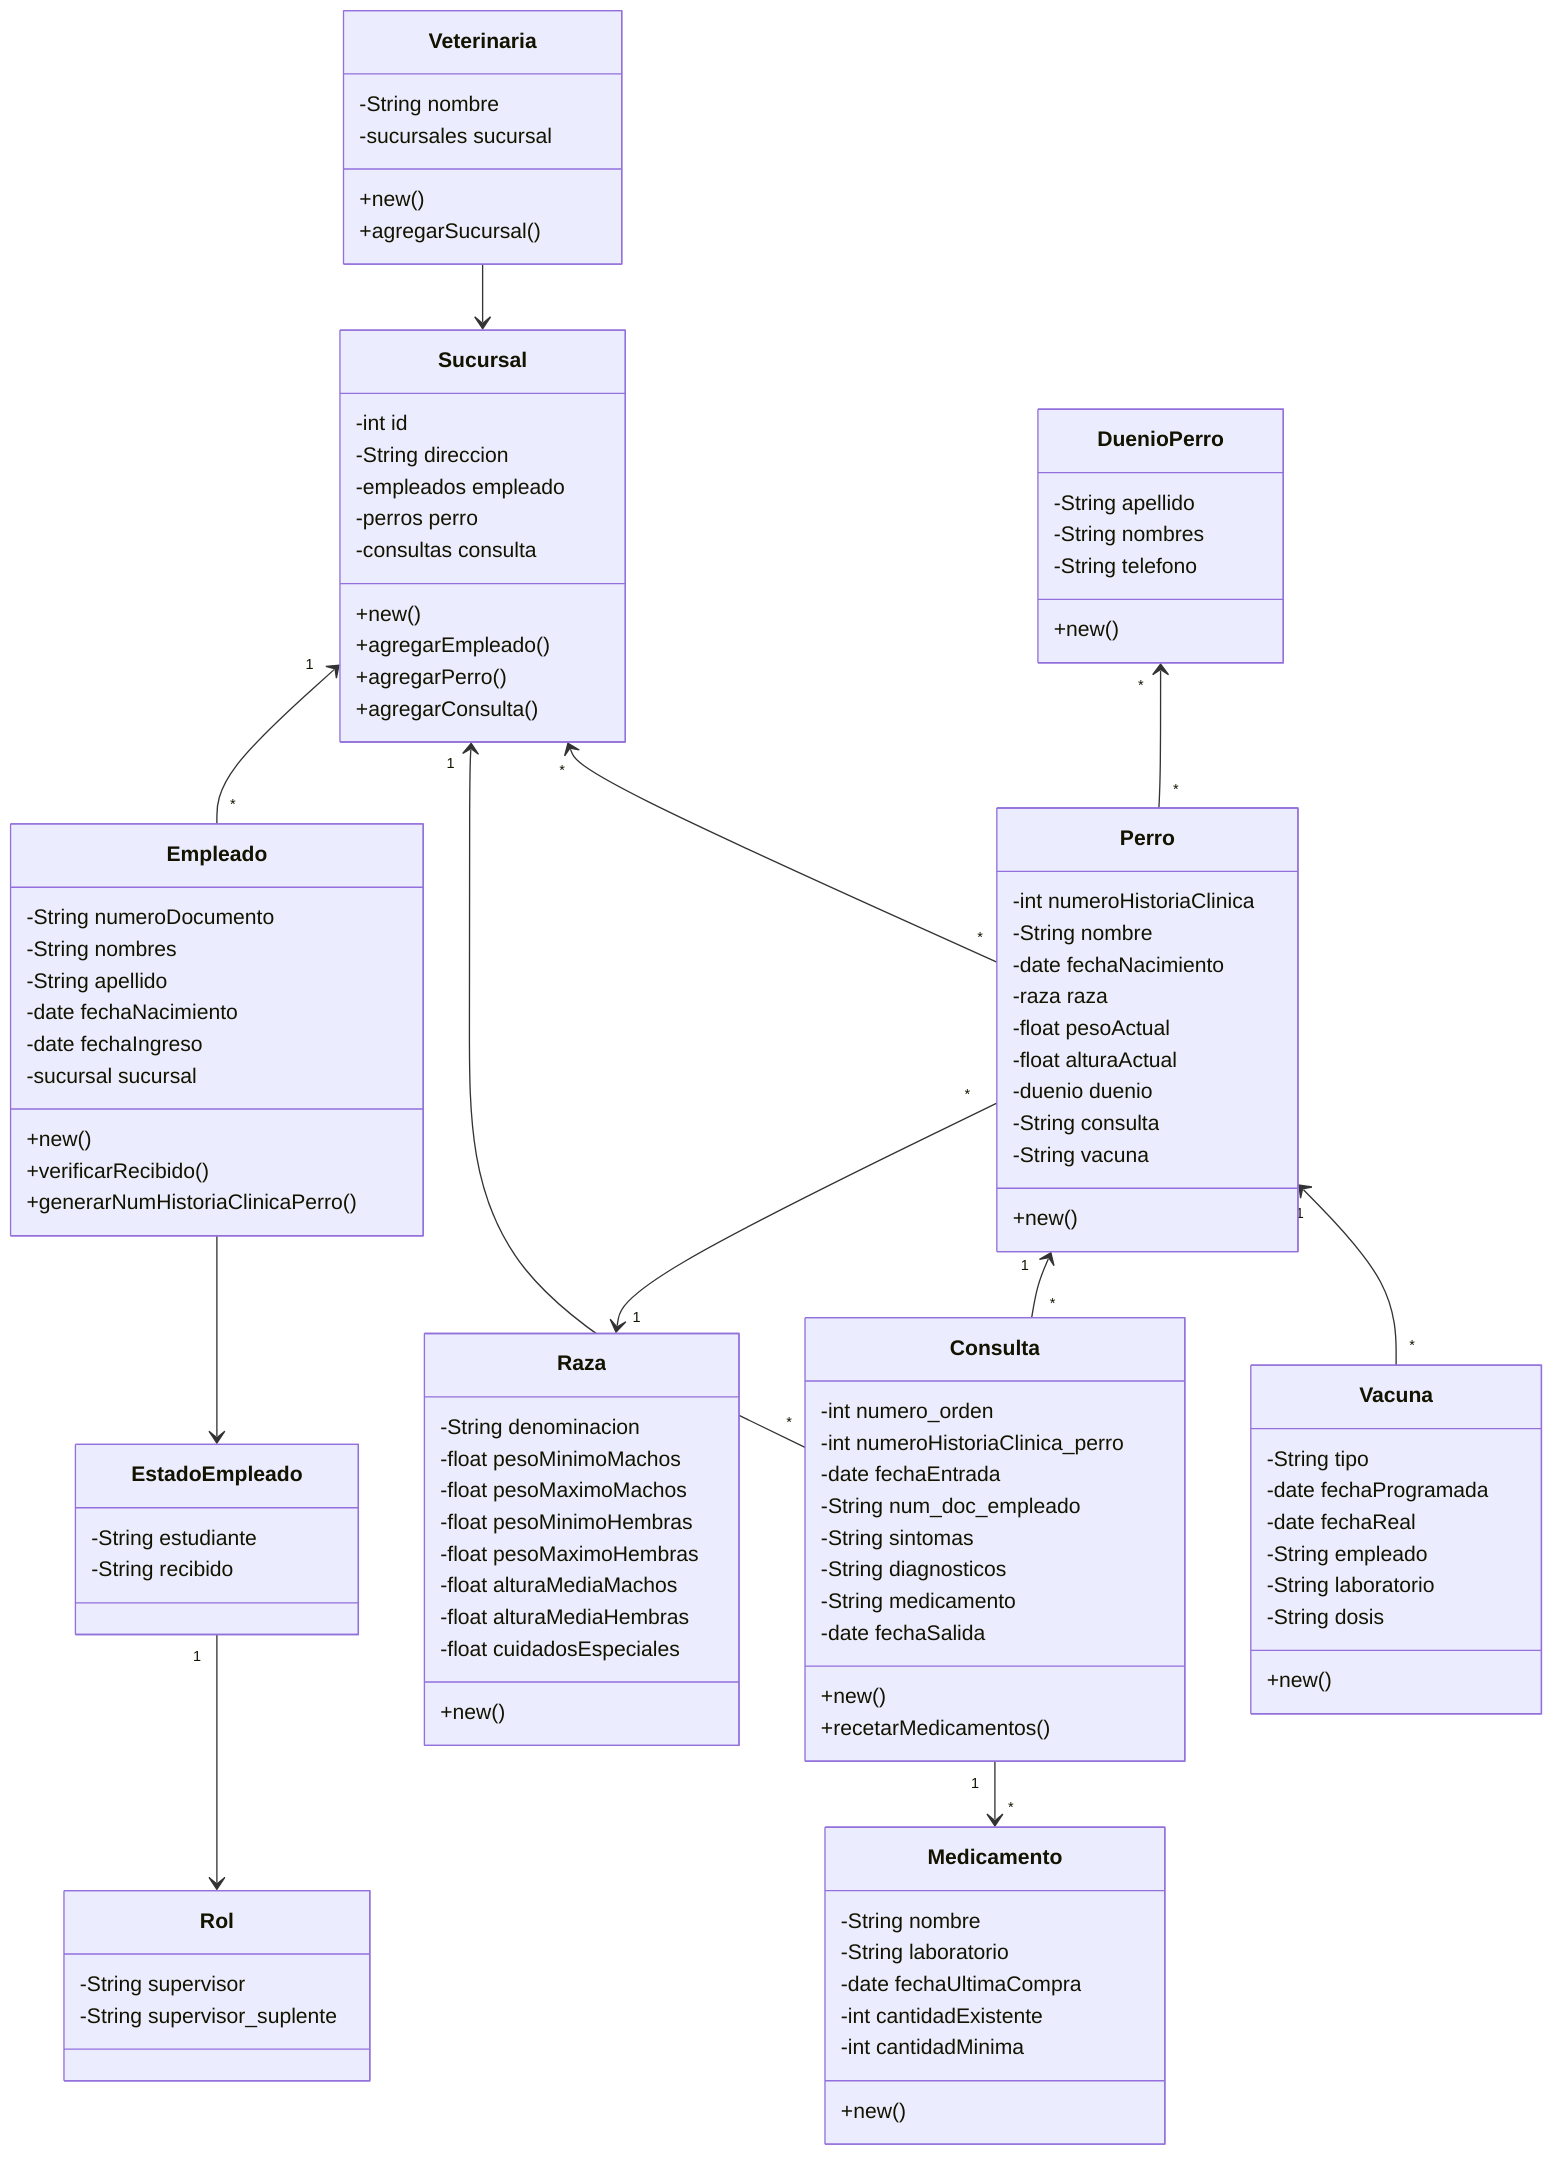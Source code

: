 classDiagram
class Veterinaria {
  -String nombre
  -sucursales sucursal

  +new()
  +agregarSucursal()
}
class Sucursal {
  -int id
  -String direccion
  -empleados empleado
  -perros perro
  -consultas consulta

  +new()
  +agregarEmpleado()
  +agregarPerro()
  +agregarConsulta()
}
class Empleado {
  -String numeroDocumento
  -String nombres
  -String apellido
  -date fechaNacimiento
  -date fechaIngreso
  -sucursal sucursal

  +new()
  +verificarRecibido()
  +generarNumHistoriaClinicaPerro()
  
}
class Perro {
  -int numeroHistoriaClinica
  -String nombre
  -date fechaNacimiento
  -raza raza
  -float pesoActual
  -float alturaActual
  -duenio duenio
  -String consulta
  -String vacuna

  +new()
}
class Raza {
  -String denominacion
  -float pesoMinimoMachos
  -float pesoMaximoMachos
  -float pesoMinimoHembras
  -float pesoMaximoHembras
  -float alturaMediaMachos
  -float alturaMediaHembras
  -float cuidadosEspeciales

  +new()
}
class Consulta {
  -int numero_orden
  -int numeroHistoriaClinica_perro
  -date fechaEntrada
  -String num_doc_empleado
  -String sintomas
  -String diagnosticos
  -String medicamento
  -date fechaSalida

  +new()
  +recetarMedicamentos()
}
class Vacuna {
  -String tipo
  -date fechaProgramada
  -date fechaReal
  -String empleado
  -String laboratorio
  -String dosis

  +new()
}
class Medicamento {
  -String nombre
  -String laboratorio
  -date fechaUltimaCompra
  -int cantidadExistente
  -int cantidadMinima

  +new()
}

class DuenioPerro {
  -String apellido
  -String nombres
  -String telefono

  +new()
}
class EstadoEmpleado {
  -String estudiante
  -String recibido
}
class Rol {
  -String supervisor
  -String supervisor_suplente
}

Veterinaria --> Sucursal
Sucursal "1" <-- "*" Empleado
Sucursal "1" <-- "*" Consulta
Sucursal "*" <-- "*" Perro
Empleado --> EstadoEmpleado
Perro "*" --> "1" Raza
Perro "1" <-- "*" Consulta
Perro "1" <-- "*" Vacuna
Consulta "1" --> "*" Medicamento
DuenioPerro "*" <-- "*" Perro
EstadoEmpleado "1" --> Rol